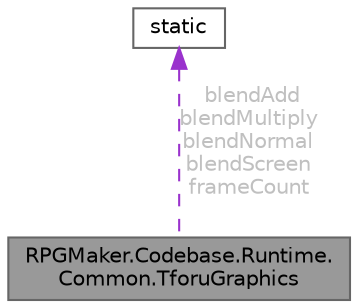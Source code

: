 digraph "RPGMaker.Codebase.Runtime.Common.TforuGraphics"
{
 // LATEX_PDF_SIZE
  bgcolor="transparent";
  edge [fontname=Helvetica,fontsize=10,labelfontname=Helvetica,labelfontsize=10];
  node [fontname=Helvetica,fontsize=10,shape=box,height=0.2,width=0.4];
  Node1 [id="Node000001",label="RPGMaker.Codebase.Runtime.\lCommon.TforuGraphics",height=0.2,width=0.4,color="gray40", fillcolor="grey60", style="filled", fontcolor="black",tooltip="😁 ＴＦＯＲＵグラフィックス"];
  Node2 -> Node1 [id="edge1_Node000001_Node000002",dir="back",color="darkorchid3",style="dashed",tooltip=" ",label=" blendAdd\nblendMultiply\nblendNormal\nblendScreen\nframeCount",fontcolor="grey" ];
  Node2 [id="Node000002",label="static",height=0.2,width=0.4,color="gray40", fillcolor="white", style="filled",tooltip=" "];
}
